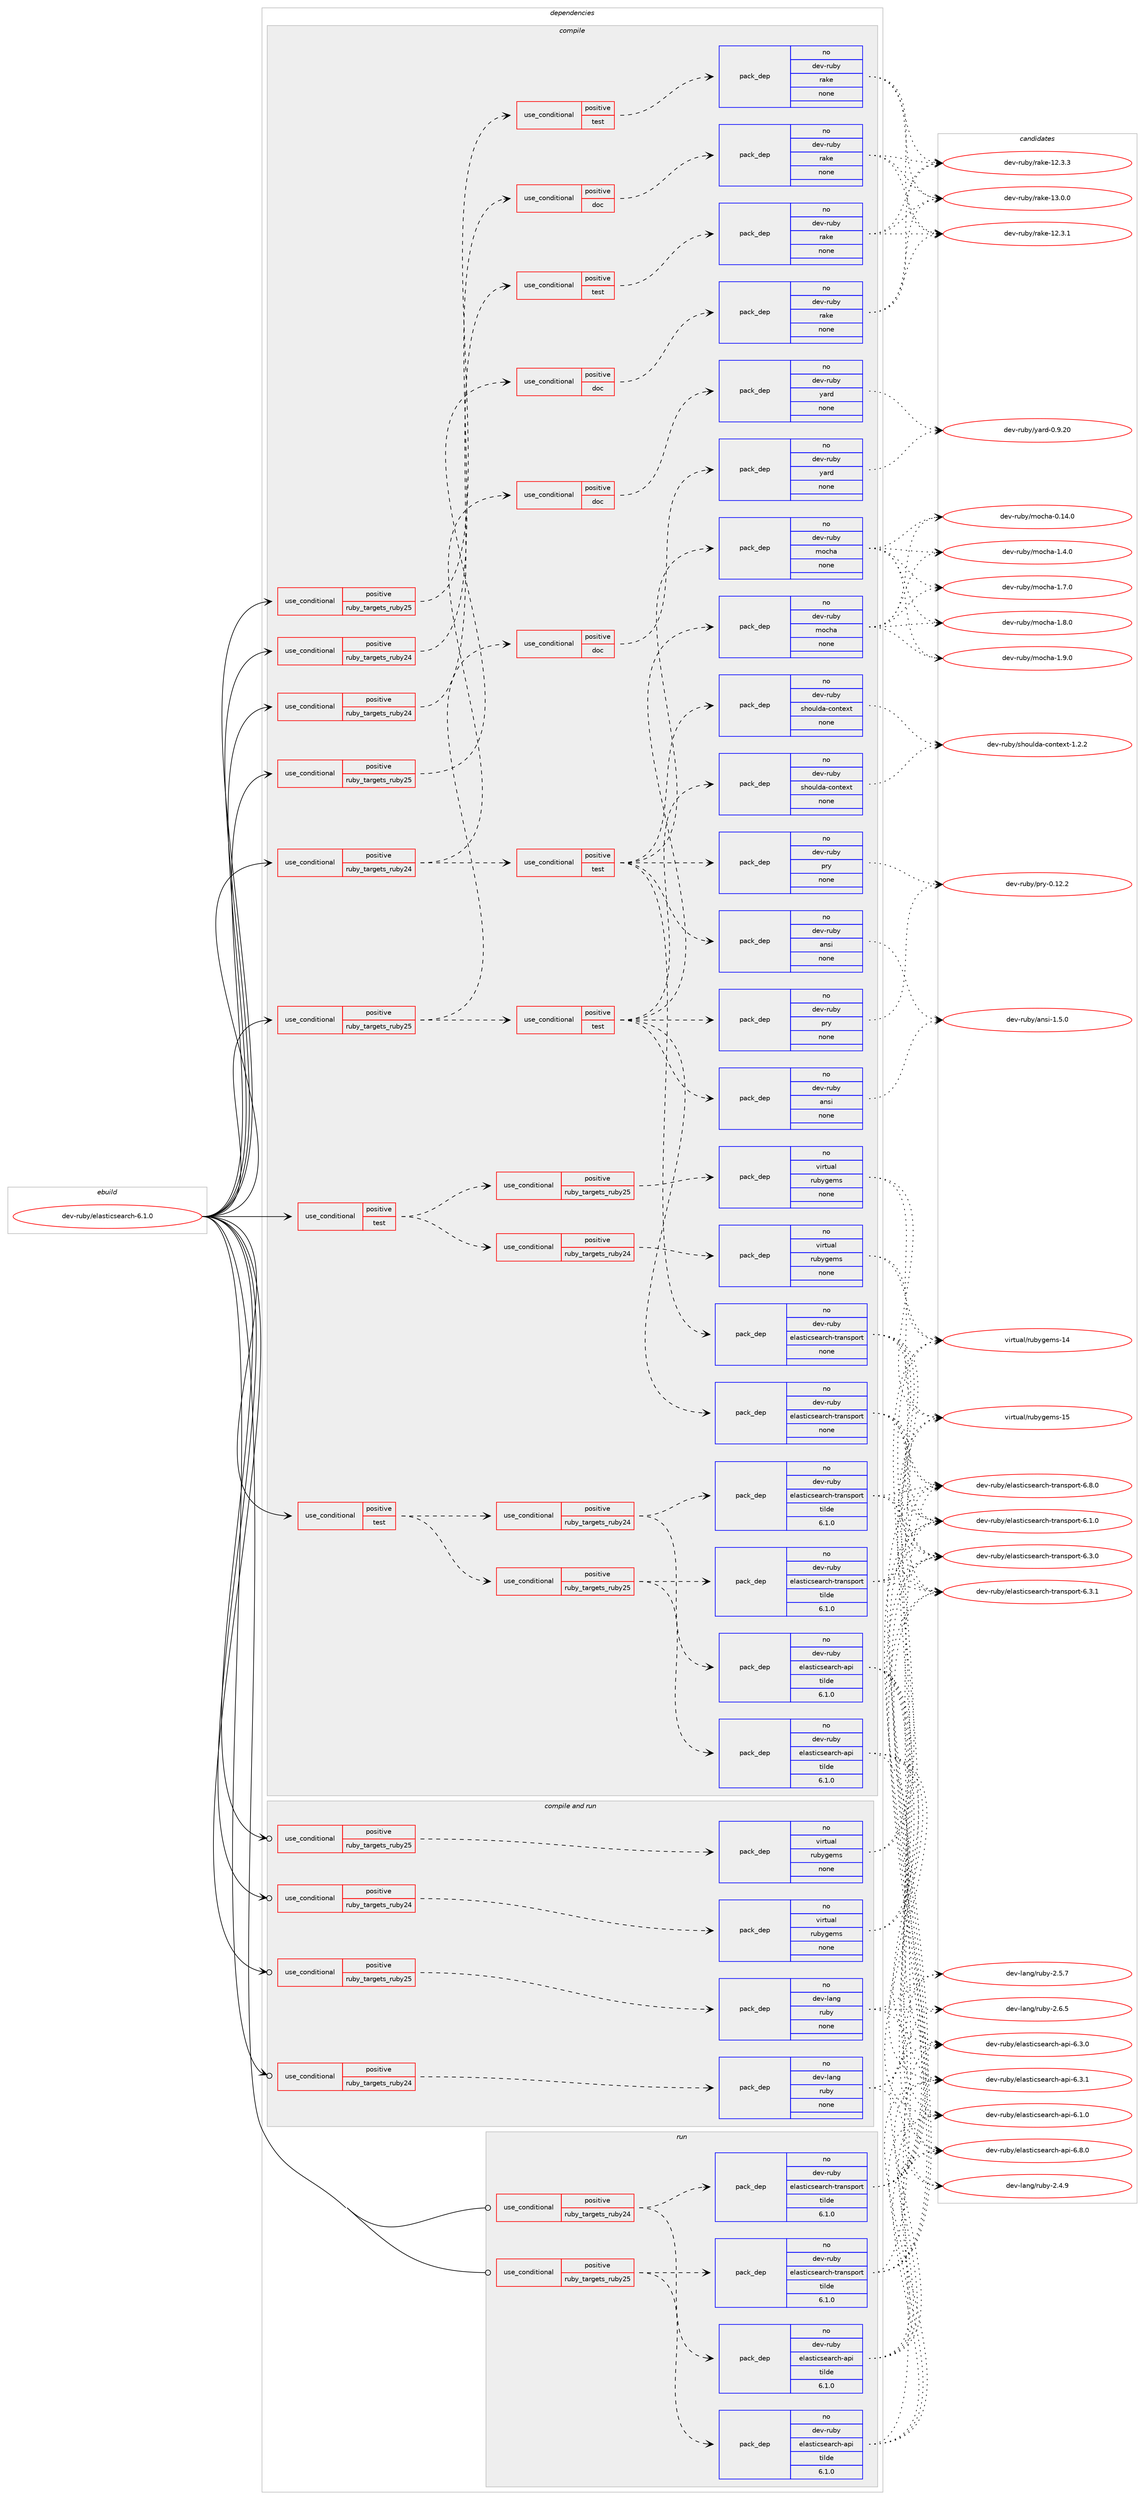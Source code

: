 digraph prolog {

# *************
# Graph options
# *************

newrank=true;
concentrate=true;
compound=true;
graph [rankdir=LR,fontname=Helvetica,fontsize=10,ranksep=1.5];#, ranksep=2.5, nodesep=0.2];
edge  [arrowhead=vee];
node  [fontname=Helvetica,fontsize=10];

# **********
# The ebuild
# **********

subgraph cluster_leftcol {
color=gray;
label=<<i>ebuild</i>>;
id [label="dev-ruby/elasticsearch-6.1.0", color=red, width=4, href="../dev-ruby/elasticsearch-6.1.0.svg"];
}

# ****************
# The dependencies
# ****************

subgraph cluster_midcol {
color=gray;
label=<<i>dependencies</i>>;
subgraph cluster_compile {
fillcolor="#eeeeee";
style=filled;
label=<<i>compile</i>>;
subgraph cond162099 {
dependency684645 [label=<<TABLE BORDER="0" CELLBORDER="1" CELLSPACING="0" CELLPADDING="4"><TR><TD ROWSPAN="3" CELLPADDING="10">use_conditional</TD></TR><TR><TD>positive</TD></TR><TR><TD>ruby_targets_ruby24</TD></TR></TABLE>>, shape=none, color=red];
subgraph cond162100 {
dependency684646 [label=<<TABLE BORDER="0" CELLBORDER="1" CELLSPACING="0" CELLPADDING="4"><TR><TD ROWSPAN="3" CELLPADDING="10">use_conditional</TD></TR><TR><TD>positive</TD></TR><TR><TD>doc</TD></TR></TABLE>>, shape=none, color=red];
subgraph pack510580 {
dependency684647 [label=<<TABLE BORDER="0" CELLBORDER="1" CELLSPACING="0" CELLPADDING="4" WIDTH="220"><TR><TD ROWSPAN="6" CELLPADDING="30">pack_dep</TD></TR><TR><TD WIDTH="110">no</TD></TR><TR><TD>dev-ruby</TD></TR><TR><TD>rake</TD></TR><TR><TD>none</TD></TR><TR><TD></TD></TR></TABLE>>, shape=none, color=blue];
}
dependency684646:e -> dependency684647:w [weight=20,style="dashed",arrowhead="vee"];
}
dependency684645:e -> dependency684646:w [weight=20,style="dashed",arrowhead="vee"];
}
id:e -> dependency684645:w [weight=20,style="solid",arrowhead="vee"];
subgraph cond162101 {
dependency684648 [label=<<TABLE BORDER="0" CELLBORDER="1" CELLSPACING="0" CELLPADDING="4"><TR><TD ROWSPAN="3" CELLPADDING="10">use_conditional</TD></TR><TR><TD>positive</TD></TR><TR><TD>ruby_targets_ruby24</TD></TR></TABLE>>, shape=none, color=red];
subgraph cond162102 {
dependency684649 [label=<<TABLE BORDER="0" CELLBORDER="1" CELLSPACING="0" CELLPADDING="4"><TR><TD ROWSPAN="3" CELLPADDING="10">use_conditional</TD></TR><TR><TD>positive</TD></TR><TR><TD>doc</TD></TR></TABLE>>, shape=none, color=red];
subgraph pack510581 {
dependency684650 [label=<<TABLE BORDER="0" CELLBORDER="1" CELLSPACING="0" CELLPADDING="4" WIDTH="220"><TR><TD ROWSPAN="6" CELLPADDING="30">pack_dep</TD></TR><TR><TD WIDTH="110">no</TD></TR><TR><TD>dev-ruby</TD></TR><TR><TD>yard</TD></TR><TR><TD>none</TD></TR><TR><TD></TD></TR></TABLE>>, shape=none, color=blue];
}
dependency684649:e -> dependency684650:w [weight=20,style="dashed",arrowhead="vee"];
}
dependency684648:e -> dependency684649:w [weight=20,style="dashed",arrowhead="vee"];
subgraph cond162103 {
dependency684651 [label=<<TABLE BORDER="0" CELLBORDER="1" CELLSPACING="0" CELLPADDING="4"><TR><TD ROWSPAN="3" CELLPADDING="10">use_conditional</TD></TR><TR><TD>positive</TD></TR><TR><TD>test</TD></TR></TABLE>>, shape=none, color=red];
subgraph pack510582 {
dependency684652 [label=<<TABLE BORDER="0" CELLBORDER="1" CELLSPACING="0" CELLPADDING="4" WIDTH="220"><TR><TD ROWSPAN="6" CELLPADDING="30">pack_dep</TD></TR><TR><TD WIDTH="110">no</TD></TR><TR><TD>dev-ruby</TD></TR><TR><TD>ansi</TD></TR><TR><TD>none</TD></TR><TR><TD></TD></TR></TABLE>>, shape=none, color=blue];
}
dependency684651:e -> dependency684652:w [weight=20,style="dashed",arrowhead="vee"];
subgraph pack510583 {
dependency684653 [label=<<TABLE BORDER="0" CELLBORDER="1" CELLSPACING="0" CELLPADDING="4" WIDTH="220"><TR><TD ROWSPAN="6" CELLPADDING="30">pack_dep</TD></TR><TR><TD WIDTH="110">no</TD></TR><TR><TD>dev-ruby</TD></TR><TR><TD>elasticsearch-transport</TD></TR><TR><TD>none</TD></TR><TR><TD></TD></TR></TABLE>>, shape=none, color=blue];
}
dependency684651:e -> dependency684653:w [weight=20,style="dashed",arrowhead="vee"];
subgraph pack510584 {
dependency684654 [label=<<TABLE BORDER="0" CELLBORDER="1" CELLSPACING="0" CELLPADDING="4" WIDTH="220"><TR><TD ROWSPAN="6" CELLPADDING="30">pack_dep</TD></TR><TR><TD WIDTH="110">no</TD></TR><TR><TD>dev-ruby</TD></TR><TR><TD>mocha</TD></TR><TR><TD>none</TD></TR><TR><TD></TD></TR></TABLE>>, shape=none, color=blue];
}
dependency684651:e -> dependency684654:w [weight=20,style="dashed",arrowhead="vee"];
subgraph pack510585 {
dependency684655 [label=<<TABLE BORDER="0" CELLBORDER="1" CELLSPACING="0" CELLPADDING="4" WIDTH="220"><TR><TD ROWSPAN="6" CELLPADDING="30">pack_dep</TD></TR><TR><TD WIDTH="110">no</TD></TR><TR><TD>dev-ruby</TD></TR><TR><TD>pry</TD></TR><TR><TD>none</TD></TR><TR><TD></TD></TR></TABLE>>, shape=none, color=blue];
}
dependency684651:e -> dependency684655:w [weight=20,style="dashed",arrowhead="vee"];
subgraph pack510586 {
dependency684656 [label=<<TABLE BORDER="0" CELLBORDER="1" CELLSPACING="0" CELLPADDING="4" WIDTH="220"><TR><TD ROWSPAN="6" CELLPADDING="30">pack_dep</TD></TR><TR><TD WIDTH="110">no</TD></TR><TR><TD>dev-ruby</TD></TR><TR><TD>shoulda-context</TD></TR><TR><TD>none</TD></TR><TR><TD></TD></TR></TABLE>>, shape=none, color=blue];
}
dependency684651:e -> dependency684656:w [weight=20,style="dashed",arrowhead="vee"];
}
dependency684648:e -> dependency684651:w [weight=20,style="dashed",arrowhead="vee"];
}
id:e -> dependency684648:w [weight=20,style="solid",arrowhead="vee"];
subgraph cond162104 {
dependency684657 [label=<<TABLE BORDER="0" CELLBORDER="1" CELLSPACING="0" CELLPADDING="4"><TR><TD ROWSPAN="3" CELLPADDING="10">use_conditional</TD></TR><TR><TD>positive</TD></TR><TR><TD>ruby_targets_ruby24</TD></TR></TABLE>>, shape=none, color=red];
subgraph cond162105 {
dependency684658 [label=<<TABLE BORDER="0" CELLBORDER="1" CELLSPACING="0" CELLPADDING="4"><TR><TD ROWSPAN="3" CELLPADDING="10">use_conditional</TD></TR><TR><TD>positive</TD></TR><TR><TD>test</TD></TR></TABLE>>, shape=none, color=red];
subgraph pack510587 {
dependency684659 [label=<<TABLE BORDER="0" CELLBORDER="1" CELLSPACING="0" CELLPADDING="4" WIDTH="220"><TR><TD ROWSPAN="6" CELLPADDING="30">pack_dep</TD></TR><TR><TD WIDTH="110">no</TD></TR><TR><TD>dev-ruby</TD></TR><TR><TD>rake</TD></TR><TR><TD>none</TD></TR><TR><TD></TD></TR></TABLE>>, shape=none, color=blue];
}
dependency684658:e -> dependency684659:w [weight=20,style="dashed",arrowhead="vee"];
}
dependency684657:e -> dependency684658:w [weight=20,style="dashed",arrowhead="vee"];
}
id:e -> dependency684657:w [weight=20,style="solid",arrowhead="vee"];
subgraph cond162106 {
dependency684660 [label=<<TABLE BORDER="0" CELLBORDER="1" CELLSPACING="0" CELLPADDING="4"><TR><TD ROWSPAN="3" CELLPADDING="10">use_conditional</TD></TR><TR><TD>positive</TD></TR><TR><TD>ruby_targets_ruby25</TD></TR></TABLE>>, shape=none, color=red];
subgraph cond162107 {
dependency684661 [label=<<TABLE BORDER="0" CELLBORDER="1" CELLSPACING="0" CELLPADDING="4"><TR><TD ROWSPAN="3" CELLPADDING="10">use_conditional</TD></TR><TR><TD>positive</TD></TR><TR><TD>doc</TD></TR></TABLE>>, shape=none, color=red];
subgraph pack510588 {
dependency684662 [label=<<TABLE BORDER="0" CELLBORDER="1" CELLSPACING="0" CELLPADDING="4" WIDTH="220"><TR><TD ROWSPAN="6" CELLPADDING="30">pack_dep</TD></TR><TR><TD WIDTH="110">no</TD></TR><TR><TD>dev-ruby</TD></TR><TR><TD>rake</TD></TR><TR><TD>none</TD></TR><TR><TD></TD></TR></TABLE>>, shape=none, color=blue];
}
dependency684661:e -> dependency684662:w [weight=20,style="dashed",arrowhead="vee"];
}
dependency684660:e -> dependency684661:w [weight=20,style="dashed",arrowhead="vee"];
}
id:e -> dependency684660:w [weight=20,style="solid",arrowhead="vee"];
subgraph cond162108 {
dependency684663 [label=<<TABLE BORDER="0" CELLBORDER="1" CELLSPACING="0" CELLPADDING="4"><TR><TD ROWSPAN="3" CELLPADDING="10">use_conditional</TD></TR><TR><TD>positive</TD></TR><TR><TD>ruby_targets_ruby25</TD></TR></TABLE>>, shape=none, color=red];
subgraph cond162109 {
dependency684664 [label=<<TABLE BORDER="0" CELLBORDER="1" CELLSPACING="0" CELLPADDING="4"><TR><TD ROWSPAN="3" CELLPADDING="10">use_conditional</TD></TR><TR><TD>positive</TD></TR><TR><TD>doc</TD></TR></TABLE>>, shape=none, color=red];
subgraph pack510589 {
dependency684665 [label=<<TABLE BORDER="0" CELLBORDER="1" CELLSPACING="0" CELLPADDING="4" WIDTH="220"><TR><TD ROWSPAN="6" CELLPADDING="30">pack_dep</TD></TR><TR><TD WIDTH="110">no</TD></TR><TR><TD>dev-ruby</TD></TR><TR><TD>yard</TD></TR><TR><TD>none</TD></TR><TR><TD></TD></TR></TABLE>>, shape=none, color=blue];
}
dependency684664:e -> dependency684665:w [weight=20,style="dashed",arrowhead="vee"];
}
dependency684663:e -> dependency684664:w [weight=20,style="dashed",arrowhead="vee"];
subgraph cond162110 {
dependency684666 [label=<<TABLE BORDER="0" CELLBORDER="1" CELLSPACING="0" CELLPADDING="4"><TR><TD ROWSPAN="3" CELLPADDING="10">use_conditional</TD></TR><TR><TD>positive</TD></TR><TR><TD>test</TD></TR></TABLE>>, shape=none, color=red];
subgraph pack510590 {
dependency684667 [label=<<TABLE BORDER="0" CELLBORDER="1" CELLSPACING="0" CELLPADDING="4" WIDTH="220"><TR><TD ROWSPAN="6" CELLPADDING="30">pack_dep</TD></TR><TR><TD WIDTH="110">no</TD></TR><TR><TD>dev-ruby</TD></TR><TR><TD>ansi</TD></TR><TR><TD>none</TD></TR><TR><TD></TD></TR></TABLE>>, shape=none, color=blue];
}
dependency684666:e -> dependency684667:w [weight=20,style="dashed",arrowhead="vee"];
subgraph pack510591 {
dependency684668 [label=<<TABLE BORDER="0" CELLBORDER="1" CELLSPACING="0" CELLPADDING="4" WIDTH="220"><TR><TD ROWSPAN="6" CELLPADDING="30">pack_dep</TD></TR><TR><TD WIDTH="110">no</TD></TR><TR><TD>dev-ruby</TD></TR><TR><TD>elasticsearch-transport</TD></TR><TR><TD>none</TD></TR><TR><TD></TD></TR></TABLE>>, shape=none, color=blue];
}
dependency684666:e -> dependency684668:w [weight=20,style="dashed",arrowhead="vee"];
subgraph pack510592 {
dependency684669 [label=<<TABLE BORDER="0" CELLBORDER="1" CELLSPACING="0" CELLPADDING="4" WIDTH="220"><TR><TD ROWSPAN="6" CELLPADDING="30">pack_dep</TD></TR><TR><TD WIDTH="110">no</TD></TR><TR><TD>dev-ruby</TD></TR><TR><TD>mocha</TD></TR><TR><TD>none</TD></TR><TR><TD></TD></TR></TABLE>>, shape=none, color=blue];
}
dependency684666:e -> dependency684669:w [weight=20,style="dashed",arrowhead="vee"];
subgraph pack510593 {
dependency684670 [label=<<TABLE BORDER="0" CELLBORDER="1" CELLSPACING="0" CELLPADDING="4" WIDTH="220"><TR><TD ROWSPAN="6" CELLPADDING="30">pack_dep</TD></TR><TR><TD WIDTH="110">no</TD></TR><TR><TD>dev-ruby</TD></TR><TR><TD>pry</TD></TR><TR><TD>none</TD></TR><TR><TD></TD></TR></TABLE>>, shape=none, color=blue];
}
dependency684666:e -> dependency684670:w [weight=20,style="dashed",arrowhead="vee"];
subgraph pack510594 {
dependency684671 [label=<<TABLE BORDER="0" CELLBORDER="1" CELLSPACING="0" CELLPADDING="4" WIDTH="220"><TR><TD ROWSPAN="6" CELLPADDING="30">pack_dep</TD></TR><TR><TD WIDTH="110">no</TD></TR><TR><TD>dev-ruby</TD></TR><TR><TD>shoulda-context</TD></TR><TR><TD>none</TD></TR><TR><TD></TD></TR></TABLE>>, shape=none, color=blue];
}
dependency684666:e -> dependency684671:w [weight=20,style="dashed",arrowhead="vee"];
}
dependency684663:e -> dependency684666:w [weight=20,style="dashed",arrowhead="vee"];
}
id:e -> dependency684663:w [weight=20,style="solid",arrowhead="vee"];
subgraph cond162111 {
dependency684672 [label=<<TABLE BORDER="0" CELLBORDER="1" CELLSPACING="0" CELLPADDING="4"><TR><TD ROWSPAN="3" CELLPADDING="10">use_conditional</TD></TR><TR><TD>positive</TD></TR><TR><TD>ruby_targets_ruby25</TD></TR></TABLE>>, shape=none, color=red];
subgraph cond162112 {
dependency684673 [label=<<TABLE BORDER="0" CELLBORDER="1" CELLSPACING="0" CELLPADDING="4"><TR><TD ROWSPAN="3" CELLPADDING="10">use_conditional</TD></TR><TR><TD>positive</TD></TR><TR><TD>test</TD></TR></TABLE>>, shape=none, color=red];
subgraph pack510595 {
dependency684674 [label=<<TABLE BORDER="0" CELLBORDER="1" CELLSPACING="0" CELLPADDING="4" WIDTH="220"><TR><TD ROWSPAN="6" CELLPADDING="30">pack_dep</TD></TR><TR><TD WIDTH="110">no</TD></TR><TR><TD>dev-ruby</TD></TR><TR><TD>rake</TD></TR><TR><TD>none</TD></TR><TR><TD></TD></TR></TABLE>>, shape=none, color=blue];
}
dependency684673:e -> dependency684674:w [weight=20,style="dashed",arrowhead="vee"];
}
dependency684672:e -> dependency684673:w [weight=20,style="dashed",arrowhead="vee"];
}
id:e -> dependency684672:w [weight=20,style="solid",arrowhead="vee"];
subgraph cond162113 {
dependency684675 [label=<<TABLE BORDER="0" CELLBORDER="1" CELLSPACING="0" CELLPADDING="4"><TR><TD ROWSPAN="3" CELLPADDING="10">use_conditional</TD></TR><TR><TD>positive</TD></TR><TR><TD>test</TD></TR></TABLE>>, shape=none, color=red];
subgraph cond162114 {
dependency684676 [label=<<TABLE BORDER="0" CELLBORDER="1" CELLSPACING="0" CELLPADDING="4"><TR><TD ROWSPAN="3" CELLPADDING="10">use_conditional</TD></TR><TR><TD>positive</TD></TR><TR><TD>ruby_targets_ruby24</TD></TR></TABLE>>, shape=none, color=red];
subgraph pack510596 {
dependency684677 [label=<<TABLE BORDER="0" CELLBORDER="1" CELLSPACING="0" CELLPADDING="4" WIDTH="220"><TR><TD ROWSPAN="6" CELLPADDING="30">pack_dep</TD></TR><TR><TD WIDTH="110">no</TD></TR><TR><TD>dev-ruby</TD></TR><TR><TD>elasticsearch-api</TD></TR><TR><TD>tilde</TD></TR><TR><TD>6.1.0</TD></TR></TABLE>>, shape=none, color=blue];
}
dependency684676:e -> dependency684677:w [weight=20,style="dashed",arrowhead="vee"];
subgraph pack510597 {
dependency684678 [label=<<TABLE BORDER="0" CELLBORDER="1" CELLSPACING="0" CELLPADDING="4" WIDTH="220"><TR><TD ROWSPAN="6" CELLPADDING="30">pack_dep</TD></TR><TR><TD WIDTH="110">no</TD></TR><TR><TD>dev-ruby</TD></TR><TR><TD>elasticsearch-transport</TD></TR><TR><TD>tilde</TD></TR><TR><TD>6.1.0</TD></TR></TABLE>>, shape=none, color=blue];
}
dependency684676:e -> dependency684678:w [weight=20,style="dashed",arrowhead="vee"];
}
dependency684675:e -> dependency684676:w [weight=20,style="dashed",arrowhead="vee"];
subgraph cond162115 {
dependency684679 [label=<<TABLE BORDER="0" CELLBORDER="1" CELLSPACING="0" CELLPADDING="4"><TR><TD ROWSPAN="3" CELLPADDING="10">use_conditional</TD></TR><TR><TD>positive</TD></TR><TR><TD>ruby_targets_ruby25</TD></TR></TABLE>>, shape=none, color=red];
subgraph pack510598 {
dependency684680 [label=<<TABLE BORDER="0" CELLBORDER="1" CELLSPACING="0" CELLPADDING="4" WIDTH="220"><TR><TD ROWSPAN="6" CELLPADDING="30">pack_dep</TD></TR><TR><TD WIDTH="110">no</TD></TR><TR><TD>dev-ruby</TD></TR><TR><TD>elasticsearch-api</TD></TR><TR><TD>tilde</TD></TR><TR><TD>6.1.0</TD></TR></TABLE>>, shape=none, color=blue];
}
dependency684679:e -> dependency684680:w [weight=20,style="dashed",arrowhead="vee"];
subgraph pack510599 {
dependency684681 [label=<<TABLE BORDER="0" CELLBORDER="1" CELLSPACING="0" CELLPADDING="4" WIDTH="220"><TR><TD ROWSPAN="6" CELLPADDING="30">pack_dep</TD></TR><TR><TD WIDTH="110">no</TD></TR><TR><TD>dev-ruby</TD></TR><TR><TD>elasticsearch-transport</TD></TR><TR><TD>tilde</TD></TR><TR><TD>6.1.0</TD></TR></TABLE>>, shape=none, color=blue];
}
dependency684679:e -> dependency684681:w [weight=20,style="dashed",arrowhead="vee"];
}
dependency684675:e -> dependency684679:w [weight=20,style="dashed",arrowhead="vee"];
}
id:e -> dependency684675:w [weight=20,style="solid",arrowhead="vee"];
subgraph cond162116 {
dependency684682 [label=<<TABLE BORDER="0" CELLBORDER="1" CELLSPACING="0" CELLPADDING="4"><TR><TD ROWSPAN="3" CELLPADDING="10">use_conditional</TD></TR><TR><TD>positive</TD></TR><TR><TD>test</TD></TR></TABLE>>, shape=none, color=red];
subgraph cond162117 {
dependency684683 [label=<<TABLE BORDER="0" CELLBORDER="1" CELLSPACING="0" CELLPADDING="4"><TR><TD ROWSPAN="3" CELLPADDING="10">use_conditional</TD></TR><TR><TD>positive</TD></TR><TR><TD>ruby_targets_ruby24</TD></TR></TABLE>>, shape=none, color=red];
subgraph pack510600 {
dependency684684 [label=<<TABLE BORDER="0" CELLBORDER="1" CELLSPACING="0" CELLPADDING="4" WIDTH="220"><TR><TD ROWSPAN="6" CELLPADDING="30">pack_dep</TD></TR><TR><TD WIDTH="110">no</TD></TR><TR><TD>virtual</TD></TR><TR><TD>rubygems</TD></TR><TR><TD>none</TD></TR><TR><TD></TD></TR></TABLE>>, shape=none, color=blue];
}
dependency684683:e -> dependency684684:w [weight=20,style="dashed",arrowhead="vee"];
}
dependency684682:e -> dependency684683:w [weight=20,style="dashed",arrowhead="vee"];
subgraph cond162118 {
dependency684685 [label=<<TABLE BORDER="0" CELLBORDER="1" CELLSPACING="0" CELLPADDING="4"><TR><TD ROWSPAN="3" CELLPADDING="10">use_conditional</TD></TR><TR><TD>positive</TD></TR><TR><TD>ruby_targets_ruby25</TD></TR></TABLE>>, shape=none, color=red];
subgraph pack510601 {
dependency684686 [label=<<TABLE BORDER="0" CELLBORDER="1" CELLSPACING="0" CELLPADDING="4" WIDTH="220"><TR><TD ROWSPAN="6" CELLPADDING="30">pack_dep</TD></TR><TR><TD WIDTH="110">no</TD></TR><TR><TD>virtual</TD></TR><TR><TD>rubygems</TD></TR><TR><TD>none</TD></TR><TR><TD></TD></TR></TABLE>>, shape=none, color=blue];
}
dependency684685:e -> dependency684686:w [weight=20,style="dashed",arrowhead="vee"];
}
dependency684682:e -> dependency684685:w [weight=20,style="dashed",arrowhead="vee"];
}
id:e -> dependency684682:w [weight=20,style="solid",arrowhead="vee"];
}
subgraph cluster_compileandrun {
fillcolor="#eeeeee";
style=filled;
label=<<i>compile and run</i>>;
subgraph cond162119 {
dependency684687 [label=<<TABLE BORDER="0" CELLBORDER="1" CELLSPACING="0" CELLPADDING="4"><TR><TD ROWSPAN="3" CELLPADDING="10">use_conditional</TD></TR><TR><TD>positive</TD></TR><TR><TD>ruby_targets_ruby24</TD></TR></TABLE>>, shape=none, color=red];
subgraph pack510602 {
dependency684688 [label=<<TABLE BORDER="0" CELLBORDER="1" CELLSPACING="0" CELLPADDING="4" WIDTH="220"><TR><TD ROWSPAN="6" CELLPADDING="30">pack_dep</TD></TR><TR><TD WIDTH="110">no</TD></TR><TR><TD>dev-lang</TD></TR><TR><TD>ruby</TD></TR><TR><TD>none</TD></TR><TR><TD></TD></TR></TABLE>>, shape=none, color=blue];
}
dependency684687:e -> dependency684688:w [weight=20,style="dashed",arrowhead="vee"];
}
id:e -> dependency684687:w [weight=20,style="solid",arrowhead="odotvee"];
subgraph cond162120 {
dependency684689 [label=<<TABLE BORDER="0" CELLBORDER="1" CELLSPACING="0" CELLPADDING="4"><TR><TD ROWSPAN="3" CELLPADDING="10">use_conditional</TD></TR><TR><TD>positive</TD></TR><TR><TD>ruby_targets_ruby24</TD></TR></TABLE>>, shape=none, color=red];
subgraph pack510603 {
dependency684690 [label=<<TABLE BORDER="0" CELLBORDER="1" CELLSPACING="0" CELLPADDING="4" WIDTH="220"><TR><TD ROWSPAN="6" CELLPADDING="30">pack_dep</TD></TR><TR><TD WIDTH="110">no</TD></TR><TR><TD>virtual</TD></TR><TR><TD>rubygems</TD></TR><TR><TD>none</TD></TR><TR><TD></TD></TR></TABLE>>, shape=none, color=blue];
}
dependency684689:e -> dependency684690:w [weight=20,style="dashed",arrowhead="vee"];
}
id:e -> dependency684689:w [weight=20,style="solid",arrowhead="odotvee"];
subgraph cond162121 {
dependency684691 [label=<<TABLE BORDER="0" CELLBORDER="1" CELLSPACING="0" CELLPADDING="4"><TR><TD ROWSPAN="3" CELLPADDING="10">use_conditional</TD></TR><TR><TD>positive</TD></TR><TR><TD>ruby_targets_ruby25</TD></TR></TABLE>>, shape=none, color=red];
subgraph pack510604 {
dependency684692 [label=<<TABLE BORDER="0" CELLBORDER="1" CELLSPACING="0" CELLPADDING="4" WIDTH="220"><TR><TD ROWSPAN="6" CELLPADDING="30">pack_dep</TD></TR><TR><TD WIDTH="110">no</TD></TR><TR><TD>dev-lang</TD></TR><TR><TD>ruby</TD></TR><TR><TD>none</TD></TR><TR><TD></TD></TR></TABLE>>, shape=none, color=blue];
}
dependency684691:e -> dependency684692:w [weight=20,style="dashed",arrowhead="vee"];
}
id:e -> dependency684691:w [weight=20,style="solid",arrowhead="odotvee"];
subgraph cond162122 {
dependency684693 [label=<<TABLE BORDER="0" CELLBORDER="1" CELLSPACING="0" CELLPADDING="4"><TR><TD ROWSPAN="3" CELLPADDING="10">use_conditional</TD></TR><TR><TD>positive</TD></TR><TR><TD>ruby_targets_ruby25</TD></TR></TABLE>>, shape=none, color=red];
subgraph pack510605 {
dependency684694 [label=<<TABLE BORDER="0" CELLBORDER="1" CELLSPACING="0" CELLPADDING="4" WIDTH="220"><TR><TD ROWSPAN="6" CELLPADDING="30">pack_dep</TD></TR><TR><TD WIDTH="110">no</TD></TR><TR><TD>virtual</TD></TR><TR><TD>rubygems</TD></TR><TR><TD>none</TD></TR><TR><TD></TD></TR></TABLE>>, shape=none, color=blue];
}
dependency684693:e -> dependency684694:w [weight=20,style="dashed",arrowhead="vee"];
}
id:e -> dependency684693:w [weight=20,style="solid",arrowhead="odotvee"];
}
subgraph cluster_run {
fillcolor="#eeeeee";
style=filled;
label=<<i>run</i>>;
subgraph cond162123 {
dependency684695 [label=<<TABLE BORDER="0" CELLBORDER="1" CELLSPACING="0" CELLPADDING="4"><TR><TD ROWSPAN="3" CELLPADDING="10">use_conditional</TD></TR><TR><TD>positive</TD></TR><TR><TD>ruby_targets_ruby24</TD></TR></TABLE>>, shape=none, color=red];
subgraph pack510606 {
dependency684696 [label=<<TABLE BORDER="0" CELLBORDER="1" CELLSPACING="0" CELLPADDING="4" WIDTH="220"><TR><TD ROWSPAN="6" CELLPADDING="30">pack_dep</TD></TR><TR><TD WIDTH="110">no</TD></TR><TR><TD>dev-ruby</TD></TR><TR><TD>elasticsearch-api</TD></TR><TR><TD>tilde</TD></TR><TR><TD>6.1.0</TD></TR></TABLE>>, shape=none, color=blue];
}
dependency684695:e -> dependency684696:w [weight=20,style="dashed",arrowhead="vee"];
subgraph pack510607 {
dependency684697 [label=<<TABLE BORDER="0" CELLBORDER="1" CELLSPACING="0" CELLPADDING="4" WIDTH="220"><TR><TD ROWSPAN="6" CELLPADDING="30">pack_dep</TD></TR><TR><TD WIDTH="110">no</TD></TR><TR><TD>dev-ruby</TD></TR><TR><TD>elasticsearch-transport</TD></TR><TR><TD>tilde</TD></TR><TR><TD>6.1.0</TD></TR></TABLE>>, shape=none, color=blue];
}
dependency684695:e -> dependency684697:w [weight=20,style="dashed",arrowhead="vee"];
}
id:e -> dependency684695:w [weight=20,style="solid",arrowhead="odot"];
subgraph cond162124 {
dependency684698 [label=<<TABLE BORDER="0" CELLBORDER="1" CELLSPACING="0" CELLPADDING="4"><TR><TD ROWSPAN="3" CELLPADDING="10">use_conditional</TD></TR><TR><TD>positive</TD></TR><TR><TD>ruby_targets_ruby25</TD></TR></TABLE>>, shape=none, color=red];
subgraph pack510608 {
dependency684699 [label=<<TABLE BORDER="0" CELLBORDER="1" CELLSPACING="0" CELLPADDING="4" WIDTH="220"><TR><TD ROWSPAN="6" CELLPADDING="30">pack_dep</TD></TR><TR><TD WIDTH="110">no</TD></TR><TR><TD>dev-ruby</TD></TR><TR><TD>elasticsearch-api</TD></TR><TR><TD>tilde</TD></TR><TR><TD>6.1.0</TD></TR></TABLE>>, shape=none, color=blue];
}
dependency684698:e -> dependency684699:w [weight=20,style="dashed",arrowhead="vee"];
subgraph pack510609 {
dependency684700 [label=<<TABLE BORDER="0" CELLBORDER="1" CELLSPACING="0" CELLPADDING="4" WIDTH="220"><TR><TD ROWSPAN="6" CELLPADDING="30">pack_dep</TD></TR><TR><TD WIDTH="110">no</TD></TR><TR><TD>dev-ruby</TD></TR><TR><TD>elasticsearch-transport</TD></TR><TR><TD>tilde</TD></TR><TR><TD>6.1.0</TD></TR></TABLE>>, shape=none, color=blue];
}
dependency684698:e -> dependency684700:w [weight=20,style="dashed",arrowhead="vee"];
}
id:e -> dependency684698:w [weight=20,style="solid",arrowhead="odot"];
}
}

# **************
# The candidates
# **************

subgraph cluster_choices {
rank=same;
color=gray;
label=<<i>candidates</i>>;

subgraph choice510580 {
color=black;
nodesep=1;
choice1001011184511411798121471149710710145495046514649 [label="dev-ruby/rake-12.3.1", color=red, width=4,href="../dev-ruby/rake-12.3.1.svg"];
choice1001011184511411798121471149710710145495046514651 [label="dev-ruby/rake-12.3.3", color=red, width=4,href="../dev-ruby/rake-12.3.3.svg"];
choice1001011184511411798121471149710710145495146484648 [label="dev-ruby/rake-13.0.0", color=red, width=4,href="../dev-ruby/rake-13.0.0.svg"];
dependency684647:e -> choice1001011184511411798121471149710710145495046514649:w [style=dotted,weight="100"];
dependency684647:e -> choice1001011184511411798121471149710710145495046514651:w [style=dotted,weight="100"];
dependency684647:e -> choice1001011184511411798121471149710710145495146484648:w [style=dotted,weight="100"];
}
subgraph choice510581 {
color=black;
nodesep=1;
choice1001011184511411798121471219711410045484657465048 [label="dev-ruby/yard-0.9.20", color=red, width=4,href="../dev-ruby/yard-0.9.20.svg"];
dependency684650:e -> choice1001011184511411798121471219711410045484657465048:w [style=dotted,weight="100"];
}
subgraph choice510582 {
color=black;
nodesep=1;
choice10010111845114117981214797110115105454946534648 [label="dev-ruby/ansi-1.5.0", color=red, width=4,href="../dev-ruby/ansi-1.5.0.svg"];
dependency684652:e -> choice10010111845114117981214797110115105454946534648:w [style=dotted,weight="100"];
}
subgraph choice510583 {
color=black;
nodesep=1;
choice100101118451141179812147101108971151161059911510197114991044511611497110115112111114116455446494648 [label="dev-ruby/elasticsearch-transport-6.1.0", color=red, width=4,href="../dev-ruby/elasticsearch-transport-6.1.0.svg"];
choice100101118451141179812147101108971151161059911510197114991044511611497110115112111114116455446514648 [label="dev-ruby/elasticsearch-transport-6.3.0", color=red, width=4,href="../dev-ruby/elasticsearch-transport-6.3.0.svg"];
choice100101118451141179812147101108971151161059911510197114991044511611497110115112111114116455446514649 [label="dev-ruby/elasticsearch-transport-6.3.1", color=red, width=4,href="../dev-ruby/elasticsearch-transport-6.3.1.svg"];
choice100101118451141179812147101108971151161059911510197114991044511611497110115112111114116455446564648 [label="dev-ruby/elasticsearch-transport-6.8.0", color=red, width=4,href="../dev-ruby/elasticsearch-transport-6.8.0.svg"];
dependency684653:e -> choice100101118451141179812147101108971151161059911510197114991044511611497110115112111114116455446494648:w [style=dotted,weight="100"];
dependency684653:e -> choice100101118451141179812147101108971151161059911510197114991044511611497110115112111114116455446514648:w [style=dotted,weight="100"];
dependency684653:e -> choice100101118451141179812147101108971151161059911510197114991044511611497110115112111114116455446514649:w [style=dotted,weight="100"];
dependency684653:e -> choice100101118451141179812147101108971151161059911510197114991044511611497110115112111114116455446564648:w [style=dotted,weight="100"];
}
subgraph choice510584 {
color=black;
nodesep=1;
choice100101118451141179812147109111991049745484649524648 [label="dev-ruby/mocha-0.14.0", color=red, width=4,href="../dev-ruby/mocha-0.14.0.svg"];
choice1001011184511411798121471091119910497454946524648 [label="dev-ruby/mocha-1.4.0", color=red, width=4,href="../dev-ruby/mocha-1.4.0.svg"];
choice1001011184511411798121471091119910497454946554648 [label="dev-ruby/mocha-1.7.0", color=red, width=4,href="../dev-ruby/mocha-1.7.0.svg"];
choice1001011184511411798121471091119910497454946564648 [label="dev-ruby/mocha-1.8.0", color=red, width=4,href="../dev-ruby/mocha-1.8.0.svg"];
choice1001011184511411798121471091119910497454946574648 [label="dev-ruby/mocha-1.9.0", color=red, width=4,href="../dev-ruby/mocha-1.9.0.svg"];
dependency684654:e -> choice100101118451141179812147109111991049745484649524648:w [style=dotted,weight="100"];
dependency684654:e -> choice1001011184511411798121471091119910497454946524648:w [style=dotted,weight="100"];
dependency684654:e -> choice1001011184511411798121471091119910497454946554648:w [style=dotted,weight="100"];
dependency684654:e -> choice1001011184511411798121471091119910497454946564648:w [style=dotted,weight="100"];
dependency684654:e -> choice1001011184511411798121471091119910497454946574648:w [style=dotted,weight="100"];
}
subgraph choice510585 {
color=black;
nodesep=1;
choice10010111845114117981214711211412145484649504650 [label="dev-ruby/pry-0.12.2", color=red, width=4,href="../dev-ruby/pry-0.12.2.svg"];
dependency684655:e -> choice10010111845114117981214711211412145484649504650:w [style=dotted,weight="100"];
}
subgraph choice510586 {
color=black;
nodesep=1;
choice100101118451141179812147115104111117108100974599111110116101120116454946504650 [label="dev-ruby/shoulda-context-1.2.2", color=red, width=4,href="../dev-ruby/shoulda-context-1.2.2.svg"];
dependency684656:e -> choice100101118451141179812147115104111117108100974599111110116101120116454946504650:w [style=dotted,weight="100"];
}
subgraph choice510587 {
color=black;
nodesep=1;
choice1001011184511411798121471149710710145495046514649 [label="dev-ruby/rake-12.3.1", color=red, width=4,href="../dev-ruby/rake-12.3.1.svg"];
choice1001011184511411798121471149710710145495046514651 [label="dev-ruby/rake-12.3.3", color=red, width=4,href="../dev-ruby/rake-12.3.3.svg"];
choice1001011184511411798121471149710710145495146484648 [label="dev-ruby/rake-13.0.0", color=red, width=4,href="../dev-ruby/rake-13.0.0.svg"];
dependency684659:e -> choice1001011184511411798121471149710710145495046514649:w [style=dotted,weight="100"];
dependency684659:e -> choice1001011184511411798121471149710710145495046514651:w [style=dotted,weight="100"];
dependency684659:e -> choice1001011184511411798121471149710710145495146484648:w [style=dotted,weight="100"];
}
subgraph choice510588 {
color=black;
nodesep=1;
choice1001011184511411798121471149710710145495046514649 [label="dev-ruby/rake-12.3.1", color=red, width=4,href="../dev-ruby/rake-12.3.1.svg"];
choice1001011184511411798121471149710710145495046514651 [label="dev-ruby/rake-12.3.3", color=red, width=4,href="../dev-ruby/rake-12.3.3.svg"];
choice1001011184511411798121471149710710145495146484648 [label="dev-ruby/rake-13.0.0", color=red, width=4,href="../dev-ruby/rake-13.0.0.svg"];
dependency684662:e -> choice1001011184511411798121471149710710145495046514649:w [style=dotted,weight="100"];
dependency684662:e -> choice1001011184511411798121471149710710145495046514651:w [style=dotted,weight="100"];
dependency684662:e -> choice1001011184511411798121471149710710145495146484648:w [style=dotted,weight="100"];
}
subgraph choice510589 {
color=black;
nodesep=1;
choice1001011184511411798121471219711410045484657465048 [label="dev-ruby/yard-0.9.20", color=red, width=4,href="../dev-ruby/yard-0.9.20.svg"];
dependency684665:e -> choice1001011184511411798121471219711410045484657465048:w [style=dotted,weight="100"];
}
subgraph choice510590 {
color=black;
nodesep=1;
choice10010111845114117981214797110115105454946534648 [label="dev-ruby/ansi-1.5.0", color=red, width=4,href="../dev-ruby/ansi-1.5.0.svg"];
dependency684667:e -> choice10010111845114117981214797110115105454946534648:w [style=dotted,weight="100"];
}
subgraph choice510591 {
color=black;
nodesep=1;
choice100101118451141179812147101108971151161059911510197114991044511611497110115112111114116455446494648 [label="dev-ruby/elasticsearch-transport-6.1.0", color=red, width=4,href="../dev-ruby/elasticsearch-transport-6.1.0.svg"];
choice100101118451141179812147101108971151161059911510197114991044511611497110115112111114116455446514648 [label="dev-ruby/elasticsearch-transport-6.3.0", color=red, width=4,href="../dev-ruby/elasticsearch-transport-6.3.0.svg"];
choice100101118451141179812147101108971151161059911510197114991044511611497110115112111114116455446514649 [label="dev-ruby/elasticsearch-transport-6.3.1", color=red, width=4,href="../dev-ruby/elasticsearch-transport-6.3.1.svg"];
choice100101118451141179812147101108971151161059911510197114991044511611497110115112111114116455446564648 [label="dev-ruby/elasticsearch-transport-6.8.0", color=red, width=4,href="../dev-ruby/elasticsearch-transport-6.8.0.svg"];
dependency684668:e -> choice100101118451141179812147101108971151161059911510197114991044511611497110115112111114116455446494648:w [style=dotted,weight="100"];
dependency684668:e -> choice100101118451141179812147101108971151161059911510197114991044511611497110115112111114116455446514648:w [style=dotted,weight="100"];
dependency684668:e -> choice100101118451141179812147101108971151161059911510197114991044511611497110115112111114116455446514649:w [style=dotted,weight="100"];
dependency684668:e -> choice100101118451141179812147101108971151161059911510197114991044511611497110115112111114116455446564648:w [style=dotted,weight="100"];
}
subgraph choice510592 {
color=black;
nodesep=1;
choice100101118451141179812147109111991049745484649524648 [label="dev-ruby/mocha-0.14.0", color=red, width=4,href="../dev-ruby/mocha-0.14.0.svg"];
choice1001011184511411798121471091119910497454946524648 [label="dev-ruby/mocha-1.4.0", color=red, width=4,href="../dev-ruby/mocha-1.4.0.svg"];
choice1001011184511411798121471091119910497454946554648 [label="dev-ruby/mocha-1.7.0", color=red, width=4,href="../dev-ruby/mocha-1.7.0.svg"];
choice1001011184511411798121471091119910497454946564648 [label="dev-ruby/mocha-1.8.0", color=red, width=4,href="../dev-ruby/mocha-1.8.0.svg"];
choice1001011184511411798121471091119910497454946574648 [label="dev-ruby/mocha-1.9.0", color=red, width=4,href="../dev-ruby/mocha-1.9.0.svg"];
dependency684669:e -> choice100101118451141179812147109111991049745484649524648:w [style=dotted,weight="100"];
dependency684669:e -> choice1001011184511411798121471091119910497454946524648:w [style=dotted,weight="100"];
dependency684669:e -> choice1001011184511411798121471091119910497454946554648:w [style=dotted,weight="100"];
dependency684669:e -> choice1001011184511411798121471091119910497454946564648:w [style=dotted,weight="100"];
dependency684669:e -> choice1001011184511411798121471091119910497454946574648:w [style=dotted,weight="100"];
}
subgraph choice510593 {
color=black;
nodesep=1;
choice10010111845114117981214711211412145484649504650 [label="dev-ruby/pry-0.12.2", color=red, width=4,href="../dev-ruby/pry-0.12.2.svg"];
dependency684670:e -> choice10010111845114117981214711211412145484649504650:w [style=dotted,weight="100"];
}
subgraph choice510594 {
color=black;
nodesep=1;
choice100101118451141179812147115104111117108100974599111110116101120116454946504650 [label="dev-ruby/shoulda-context-1.2.2", color=red, width=4,href="../dev-ruby/shoulda-context-1.2.2.svg"];
dependency684671:e -> choice100101118451141179812147115104111117108100974599111110116101120116454946504650:w [style=dotted,weight="100"];
}
subgraph choice510595 {
color=black;
nodesep=1;
choice1001011184511411798121471149710710145495046514649 [label="dev-ruby/rake-12.3.1", color=red, width=4,href="../dev-ruby/rake-12.3.1.svg"];
choice1001011184511411798121471149710710145495046514651 [label="dev-ruby/rake-12.3.3", color=red, width=4,href="../dev-ruby/rake-12.3.3.svg"];
choice1001011184511411798121471149710710145495146484648 [label="dev-ruby/rake-13.0.0", color=red, width=4,href="../dev-ruby/rake-13.0.0.svg"];
dependency684674:e -> choice1001011184511411798121471149710710145495046514649:w [style=dotted,weight="100"];
dependency684674:e -> choice1001011184511411798121471149710710145495046514651:w [style=dotted,weight="100"];
dependency684674:e -> choice1001011184511411798121471149710710145495146484648:w [style=dotted,weight="100"];
}
subgraph choice510596 {
color=black;
nodesep=1;
choice100101118451141179812147101108971151161059911510197114991044597112105455446494648 [label="dev-ruby/elasticsearch-api-6.1.0", color=red, width=4,href="../dev-ruby/elasticsearch-api-6.1.0.svg"];
choice100101118451141179812147101108971151161059911510197114991044597112105455446514648 [label="dev-ruby/elasticsearch-api-6.3.0", color=red, width=4,href="../dev-ruby/elasticsearch-api-6.3.0.svg"];
choice100101118451141179812147101108971151161059911510197114991044597112105455446514649 [label="dev-ruby/elasticsearch-api-6.3.1", color=red, width=4,href="../dev-ruby/elasticsearch-api-6.3.1.svg"];
choice100101118451141179812147101108971151161059911510197114991044597112105455446564648 [label="dev-ruby/elasticsearch-api-6.8.0", color=red, width=4,href="../dev-ruby/elasticsearch-api-6.8.0.svg"];
dependency684677:e -> choice100101118451141179812147101108971151161059911510197114991044597112105455446494648:w [style=dotted,weight="100"];
dependency684677:e -> choice100101118451141179812147101108971151161059911510197114991044597112105455446514648:w [style=dotted,weight="100"];
dependency684677:e -> choice100101118451141179812147101108971151161059911510197114991044597112105455446514649:w [style=dotted,weight="100"];
dependency684677:e -> choice100101118451141179812147101108971151161059911510197114991044597112105455446564648:w [style=dotted,weight="100"];
}
subgraph choice510597 {
color=black;
nodesep=1;
choice100101118451141179812147101108971151161059911510197114991044511611497110115112111114116455446494648 [label="dev-ruby/elasticsearch-transport-6.1.0", color=red, width=4,href="../dev-ruby/elasticsearch-transport-6.1.0.svg"];
choice100101118451141179812147101108971151161059911510197114991044511611497110115112111114116455446514648 [label="dev-ruby/elasticsearch-transport-6.3.0", color=red, width=4,href="../dev-ruby/elasticsearch-transport-6.3.0.svg"];
choice100101118451141179812147101108971151161059911510197114991044511611497110115112111114116455446514649 [label="dev-ruby/elasticsearch-transport-6.3.1", color=red, width=4,href="../dev-ruby/elasticsearch-transport-6.3.1.svg"];
choice100101118451141179812147101108971151161059911510197114991044511611497110115112111114116455446564648 [label="dev-ruby/elasticsearch-transport-6.8.0", color=red, width=4,href="../dev-ruby/elasticsearch-transport-6.8.0.svg"];
dependency684678:e -> choice100101118451141179812147101108971151161059911510197114991044511611497110115112111114116455446494648:w [style=dotted,weight="100"];
dependency684678:e -> choice100101118451141179812147101108971151161059911510197114991044511611497110115112111114116455446514648:w [style=dotted,weight="100"];
dependency684678:e -> choice100101118451141179812147101108971151161059911510197114991044511611497110115112111114116455446514649:w [style=dotted,weight="100"];
dependency684678:e -> choice100101118451141179812147101108971151161059911510197114991044511611497110115112111114116455446564648:w [style=dotted,weight="100"];
}
subgraph choice510598 {
color=black;
nodesep=1;
choice100101118451141179812147101108971151161059911510197114991044597112105455446494648 [label="dev-ruby/elasticsearch-api-6.1.0", color=red, width=4,href="../dev-ruby/elasticsearch-api-6.1.0.svg"];
choice100101118451141179812147101108971151161059911510197114991044597112105455446514648 [label="dev-ruby/elasticsearch-api-6.3.0", color=red, width=4,href="../dev-ruby/elasticsearch-api-6.3.0.svg"];
choice100101118451141179812147101108971151161059911510197114991044597112105455446514649 [label="dev-ruby/elasticsearch-api-6.3.1", color=red, width=4,href="../dev-ruby/elasticsearch-api-6.3.1.svg"];
choice100101118451141179812147101108971151161059911510197114991044597112105455446564648 [label="dev-ruby/elasticsearch-api-6.8.0", color=red, width=4,href="../dev-ruby/elasticsearch-api-6.8.0.svg"];
dependency684680:e -> choice100101118451141179812147101108971151161059911510197114991044597112105455446494648:w [style=dotted,weight="100"];
dependency684680:e -> choice100101118451141179812147101108971151161059911510197114991044597112105455446514648:w [style=dotted,weight="100"];
dependency684680:e -> choice100101118451141179812147101108971151161059911510197114991044597112105455446514649:w [style=dotted,weight="100"];
dependency684680:e -> choice100101118451141179812147101108971151161059911510197114991044597112105455446564648:w [style=dotted,weight="100"];
}
subgraph choice510599 {
color=black;
nodesep=1;
choice100101118451141179812147101108971151161059911510197114991044511611497110115112111114116455446494648 [label="dev-ruby/elasticsearch-transport-6.1.0", color=red, width=4,href="../dev-ruby/elasticsearch-transport-6.1.0.svg"];
choice100101118451141179812147101108971151161059911510197114991044511611497110115112111114116455446514648 [label="dev-ruby/elasticsearch-transport-6.3.0", color=red, width=4,href="../dev-ruby/elasticsearch-transport-6.3.0.svg"];
choice100101118451141179812147101108971151161059911510197114991044511611497110115112111114116455446514649 [label="dev-ruby/elasticsearch-transport-6.3.1", color=red, width=4,href="../dev-ruby/elasticsearch-transport-6.3.1.svg"];
choice100101118451141179812147101108971151161059911510197114991044511611497110115112111114116455446564648 [label="dev-ruby/elasticsearch-transport-6.8.0", color=red, width=4,href="../dev-ruby/elasticsearch-transport-6.8.0.svg"];
dependency684681:e -> choice100101118451141179812147101108971151161059911510197114991044511611497110115112111114116455446494648:w [style=dotted,weight="100"];
dependency684681:e -> choice100101118451141179812147101108971151161059911510197114991044511611497110115112111114116455446514648:w [style=dotted,weight="100"];
dependency684681:e -> choice100101118451141179812147101108971151161059911510197114991044511611497110115112111114116455446514649:w [style=dotted,weight="100"];
dependency684681:e -> choice100101118451141179812147101108971151161059911510197114991044511611497110115112111114116455446564648:w [style=dotted,weight="100"];
}
subgraph choice510600 {
color=black;
nodesep=1;
choice118105114116117971084711411798121103101109115454952 [label="virtual/rubygems-14", color=red, width=4,href="../virtual/rubygems-14.svg"];
choice118105114116117971084711411798121103101109115454953 [label="virtual/rubygems-15", color=red, width=4,href="../virtual/rubygems-15.svg"];
dependency684684:e -> choice118105114116117971084711411798121103101109115454952:w [style=dotted,weight="100"];
dependency684684:e -> choice118105114116117971084711411798121103101109115454953:w [style=dotted,weight="100"];
}
subgraph choice510601 {
color=black;
nodesep=1;
choice118105114116117971084711411798121103101109115454952 [label="virtual/rubygems-14", color=red, width=4,href="../virtual/rubygems-14.svg"];
choice118105114116117971084711411798121103101109115454953 [label="virtual/rubygems-15", color=red, width=4,href="../virtual/rubygems-15.svg"];
dependency684686:e -> choice118105114116117971084711411798121103101109115454952:w [style=dotted,weight="100"];
dependency684686:e -> choice118105114116117971084711411798121103101109115454953:w [style=dotted,weight="100"];
}
subgraph choice510602 {
color=black;
nodesep=1;
choice10010111845108971101034711411798121455046524657 [label="dev-lang/ruby-2.4.9", color=red, width=4,href="../dev-lang/ruby-2.4.9.svg"];
choice10010111845108971101034711411798121455046534655 [label="dev-lang/ruby-2.5.7", color=red, width=4,href="../dev-lang/ruby-2.5.7.svg"];
choice10010111845108971101034711411798121455046544653 [label="dev-lang/ruby-2.6.5", color=red, width=4,href="../dev-lang/ruby-2.6.5.svg"];
dependency684688:e -> choice10010111845108971101034711411798121455046524657:w [style=dotted,weight="100"];
dependency684688:e -> choice10010111845108971101034711411798121455046534655:w [style=dotted,weight="100"];
dependency684688:e -> choice10010111845108971101034711411798121455046544653:w [style=dotted,weight="100"];
}
subgraph choice510603 {
color=black;
nodesep=1;
choice118105114116117971084711411798121103101109115454952 [label="virtual/rubygems-14", color=red, width=4,href="../virtual/rubygems-14.svg"];
choice118105114116117971084711411798121103101109115454953 [label="virtual/rubygems-15", color=red, width=4,href="../virtual/rubygems-15.svg"];
dependency684690:e -> choice118105114116117971084711411798121103101109115454952:w [style=dotted,weight="100"];
dependency684690:e -> choice118105114116117971084711411798121103101109115454953:w [style=dotted,weight="100"];
}
subgraph choice510604 {
color=black;
nodesep=1;
choice10010111845108971101034711411798121455046524657 [label="dev-lang/ruby-2.4.9", color=red, width=4,href="../dev-lang/ruby-2.4.9.svg"];
choice10010111845108971101034711411798121455046534655 [label="dev-lang/ruby-2.5.7", color=red, width=4,href="../dev-lang/ruby-2.5.7.svg"];
choice10010111845108971101034711411798121455046544653 [label="dev-lang/ruby-2.6.5", color=red, width=4,href="../dev-lang/ruby-2.6.5.svg"];
dependency684692:e -> choice10010111845108971101034711411798121455046524657:w [style=dotted,weight="100"];
dependency684692:e -> choice10010111845108971101034711411798121455046534655:w [style=dotted,weight="100"];
dependency684692:e -> choice10010111845108971101034711411798121455046544653:w [style=dotted,weight="100"];
}
subgraph choice510605 {
color=black;
nodesep=1;
choice118105114116117971084711411798121103101109115454952 [label="virtual/rubygems-14", color=red, width=4,href="../virtual/rubygems-14.svg"];
choice118105114116117971084711411798121103101109115454953 [label="virtual/rubygems-15", color=red, width=4,href="../virtual/rubygems-15.svg"];
dependency684694:e -> choice118105114116117971084711411798121103101109115454952:w [style=dotted,weight="100"];
dependency684694:e -> choice118105114116117971084711411798121103101109115454953:w [style=dotted,weight="100"];
}
subgraph choice510606 {
color=black;
nodesep=1;
choice100101118451141179812147101108971151161059911510197114991044597112105455446494648 [label="dev-ruby/elasticsearch-api-6.1.0", color=red, width=4,href="../dev-ruby/elasticsearch-api-6.1.0.svg"];
choice100101118451141179812147101108971151161059911510197114991044597112105455446514648 [label="dev-ruby/elasticsearch-api-6.3.0", color=red, width=4,href="../dev-ruby/elasticsearch-api-6.3.0.svg"];
choice100101118451141179812147101108971151161059911510197114991044597112105455446514649 [label="dev-ruby/elasticsearch-api-6.3.1", color=red, width=4,href="../dev-ruby/elasticsearch-api-6.3.1.svg"];
choice100101118451141179812147101108971151161059911510197114991044597112105455446564648 [label="dev-ruby/elasticsearch-api-6.8.0", color=red, width=4,href="../dev-ruby/elasticsearch-api-6.8.0.svg"];
dependency684696:e -> choice100101118451141179812147101108971151161059911510197114991044597112105455446494648:w [style=dotted,weight="100"];
dependency684696:e -> choice100101118451141179812147101108971151161059911510197114991044597112105455446514648:w [style=dotted,weight="100"];
dependency684696:e -> choice100101118451141179812147101108971151161059911510197114991044597112105455446514649:w [style=dotted,weight="100"];
dependency684696:e -> choice100101118451141179812147101108971151161059911510197114991044597112105455446564648:w [style=dotted,weight="100"];
}
subgraph choice510607 {
color=black;
nodesep=1;
choice100101118451141179812147101108971151161059911510197114991044511611497110115112111114116455446494648 [label="dev-ruby/elasticsearch-transport-6.1.0", color=red, width=4,href="../dev-ruby/elasticsearch-transport-6.1.0.svg"];
choice100101118451141179812147101108971151161059911510197114991044511611497110115112111114116455446514648 [label="dev-ruby/elasticsearch-transport-6.3.0", color=red, width=4,href="../dev-ruby/elasticsearch-transport-6.3.0.svg"];
choice100101118451141179812147101108971151161059911510197114991044511611497110115112111114116455446514649 [label="dev-ruby/elasticsearch-transport-6.3.1", color=red, width=4,href="../dev-ruby/elasticsearch-transport-6.3.1.svg"];
choice100101118451141179812147101108971151161059911510197114991044511611497110115112111114116455446564648 [label="dev-ruby/elasticsearch-transport-6.8.0", color=red, width=4,href="../dev-ruby/elasticsearch-transport-6.8.0.svg"];
dependency684697:e -> choice100101118451141179812147101108971151161059911510197114991044511611497110115112111114116455446494648:w [style=dotted,weight="100"];
dependency684697:e -> choice100101118451141179812147101108971151161059911510197114991044511611497110115112111114116455446514648:w [style=dotted,weight="100"];
dependency684697:e -> choice100101118451141179812147101108971151161059911510197114991044511611497110115112111114116455446514649:w [style=dotted,weight="100"];
dependency684697:e -> choice100101118451141179812147101108971151161059911510197114991044511611497110115112111114116455446564648:w [style=dotted,weight="100"];
}
subgraph choice510608 {
color=black;
nodesep=1;
choice100101118451141179812147101108971151161059911510197114991044597112105455446494648 [label="dev-ruby/elasticsearch-api-6.1.0", color=red, width=4,href="../dev-ruby/elasticsearch-api-6.1.0.svg"];
choice100101118451141179812147101108971151161059911510197114991044597112105455446514648 [label="dev-ruby/elasticsearch-api-6.3.0", color=red, width=4,href="../dev-ruby/elasticsearch-api-6.3.0.svg"];
choice100101118451141179812147101108971151161059911510197114991044597112105455446514649 [label="dev-ruby/elasticsearch-api-6.3.1", color=red, width=4,href="../dev-ruby/elasticsearch-api-6.3.1.svg"];
choice100101118451141179812147101108971151161059911510197114991044597112105455446564648 [label="dev-ruby/elasticsearch-api-6.8.0", color=red, width=4,href="../dev-ruby/elasticsearch-api-6.8.0.svg"];
dependency684699:e -> choice100101118451141179812147101108971151161059911510197114991044597112105455446494648:w [style=dotted,weight="100"];
dependency684699:e -> choice100101118451141179812147101108971151161059911510197114991044597112105455446514648:w [style=dotted,weight="100"];
dependency684699:e -> choice100101118451141179812147101108971151161059911510197114991044597112105455446514649:w [style=dotted,weight="100"];
dependency684699:e -> choice100101118451141179812147101108971151161059911510197114991044597112105455446564648:w [style=dotted,weight="100"];
}
subgraph choice510609 {
color=black;
nodesep=1;
choice100101118451141179812147101108971151161059911510197114991044511611497110115112111114116455446494648 [label="dev-ruby/elasticsearch-transport-6.1.0", color=red, width=4,href="../dev-ruby/elasticsearch-transport-6.1.0.svg"];
choice100101118451141179812147101108971151161059911510197114991044511611497110115112111114116455446514648 [label="dev-ruby/elasticsearch-transport-6.3.0", color=red, width=4,href="../dev-ruby/elasticsearch-transport-6.3.0.svg"];
choice100101118451141179812147101108971151161059911510197114991044511611497110115112111114116455446514649 [label="dev-ruby/elasticsearch-transport-6.3.1", color=red, width=4,href="../dev-ruby/elasticsearch-transport-6.3.1.svg"];
choice100101118451141179812147101108971151161059911510197114991044511611497110115112111114116455446564648 [label="dev-ruby/elasticsearch-transport-6.8.0", color=red, width=4,href="../dev-ruby/elasticsearch-transport-6.8.0.svg"];
dependency684700:e -> choice100101118451141179812147101108971151161059911510197114991044511611497110115112111114116455446494648:w [style=dotted,weight="100"];
dependency684700:e -> choice100101118451141179812147101108971151161059911510197114991044511611497110115112111114116455446514648:w [style=dotted,weight="100"];
dependency684700:e -> choice100101118451141179812147101108971151161059911510197114991044511611497110115112111114116455446514649:w [style=dotted,weight="100"];
dependency684700:e -> choice100101118451141179812147101108971151161059911510197114991044511611497110115112111114116455446564648:w [style=dotted,weight="100"];
}
}

}
